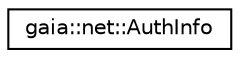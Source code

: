 digraph G
{
  edge [fontname="Helvetica",fontsize="10",labelfontname="Helvetica",labelfontsize="10"];
  node [fontname="Helvetica",fontsize="10",shape=record];
  rankdir=LR;
  Node1 [label="gaia::net::AuthInfo",height=0.2,width=0.4,color="black", fillcolor="white", style="filled",URL="$d5/d5c/classgaia_1_1net_1_1_auth_info.html",tooltip="Represent authentication information of HttpClient."];
}
